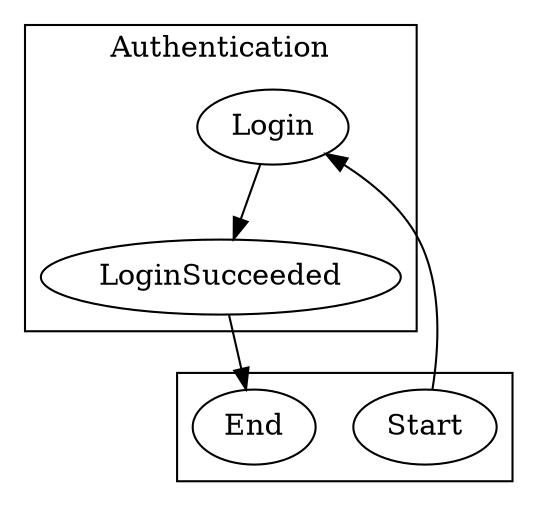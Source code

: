 digraph {
  0 -> 1;
  1 -> 2;
  2 -> 3;
  subgraph cluster_0 {
    label="";
    0 [label="Start";];
    3 [label="End";];
  }
  subgraph cluster_1 {
    label="Authentication";
    1 [label="Login";];
    2 [label="LoginSucceeded";];
  }
}

